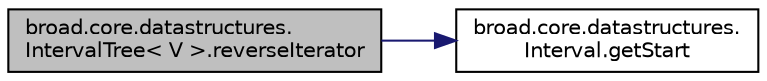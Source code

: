 digraph "broad.core.datastructures.IntervalTree&lt; V &gt;.reverseIterator"
{
  edge [fontname="Helvetica",fontsize="10",labelfontname="Helvetica",labelfontsize="10"];
  node [fontname="Helvetica",fontsize="10",shape=record];
  rankdir="LR";
  Node1 [label="broad.core.datastructures.\lIntervalTree\< V \>.reverseIterator",height=0.2,width=0.4,color="black", fillcolor="grey75", style="filled" fontcolor="black"];
  Node1 -> Node2 [color="midnightblue",fontsize="10",style="solid",fontname="Helvetica"];
  Node2 [label="broad.core.datastructures.\lInterval.getStart",height=0.2,width=0.4,color="black", fillcolor="white", style="filled",URL="$interfacebroad_1_1core_1_1datastructures_1_1_interval.html#a3ae69808c01e3b50765b22724f18fe14"];
}
